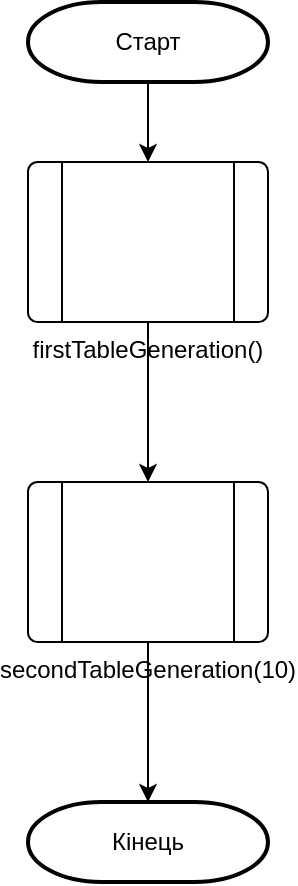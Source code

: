 <mxfile version="24.7.8">
  <diagram name="Page-1" id="81eGgu7QmKV_eR6E5DZN">
    <mxGraphModel dx="875" dy="518" grid="1" gridSize="10" guides="1" tooltips="1" connect="1" arrows="1" fold="1" page="1" pageScale="1" pageWidth="850" pageHeight="1100" math="0" shadow="0">
      <root>
        <mxCell id="0" />
        <mxCell id="1" parent="0" />
        <mxCell id="8jmk2ModMeN1vkl6eXau-1" value="Кінець" style="strokeWidth=2;html=1;shape=mxgraph.flowchart.terminator;whiteSpace=wrap;" vertex="1" parent="1">
          <mxGeometry x="80" y="440" width="120" height="40" as="geometry" />
        </mxCell>
        <mxCell id="8jmk2ModMeN1vkl6eXau-7" value="" style="edgeStyle=orthogonalEdgeStyle;rounded=0;orthogonalLoop=1;jettySize=auto;html=1;" edge="1" parent="1" source="8jmk2ModMeN1vkl6eXau-2" target="8jmk2ModMeN1vkl6eXau-6">
          <mxGeometry relative="1" as="geometry" />
        </mxCell>
        <mxCell id="8jmk2ModMeN1vkl6eXau-2" value="Старт" style="strokeWidth=2;html=1;shape=mxgraph.flowchart.terminator;whiteSpace=wrap;" vertex="1" parent="1">
          <mxGeometry x="80" y="40" width="120" height="40" as="geometry" />
        </mxCell>
        <mxCell id="8jmk2ModMeN1vkl6eXau-9" value="" style="edgeStyle=orthogonalEdgeStyle;rounded=0;orthogonalLoop=1;jettySize=auto;html=1;" edge="1" parent="1" source="8jmk2ModMeN1vkl6eXau-6" target="8jmk2ModMeN1vkl6eXau-8">
          <mxGeometry relative="1" as="geometry" />
        </mxCell>
        <mxCell id="8jmk2ModMeN1vkl6eXau-6" value="firstTableGeneration()" style="verticalLabelPosition=bottom;verticalAlign=top;html=1;shape=process;whiteSpace=wrap;rounded=1;size=0.14;arcSize=6;" vertex="1" parent="1">
          <mxGeometry x="80" y="120" width="120" height="80" as="geometry" />
        </mxCell>
        <mxCell id="8jmk2ModMeN1vkl6eXau-10" value="" style="edgeStyle=orthogonalEdgeStyle;rounded=0;orthogonalLoop=1;jettySize=auto;html=1;" edge="1" parent="1" source="8jmk2ModMeN1vkl6eXau-8" target="8jmk2ModMeN1vkl6eXau-1">
          <mxGeometry relative="1" as="geometry" />
        </mxCell>
        <mxCell id="8jmk2ModMeN1vkl6eXau-8" value="secondTableGeneration(10)" style="verticalLabelPosition=bottom;verticalAlign=top;html=1;shape=process;whiteSpace=wrap;rounded=1;size=0.14;arcSize=6;" vertex="1" parent="1">
          <mxGeometry x="80" y="280" width="120" height="80" as="geometry" />
        </mxCell>
      </root>
    </mxGraphModel>
  </diagram>
</mxfile>
